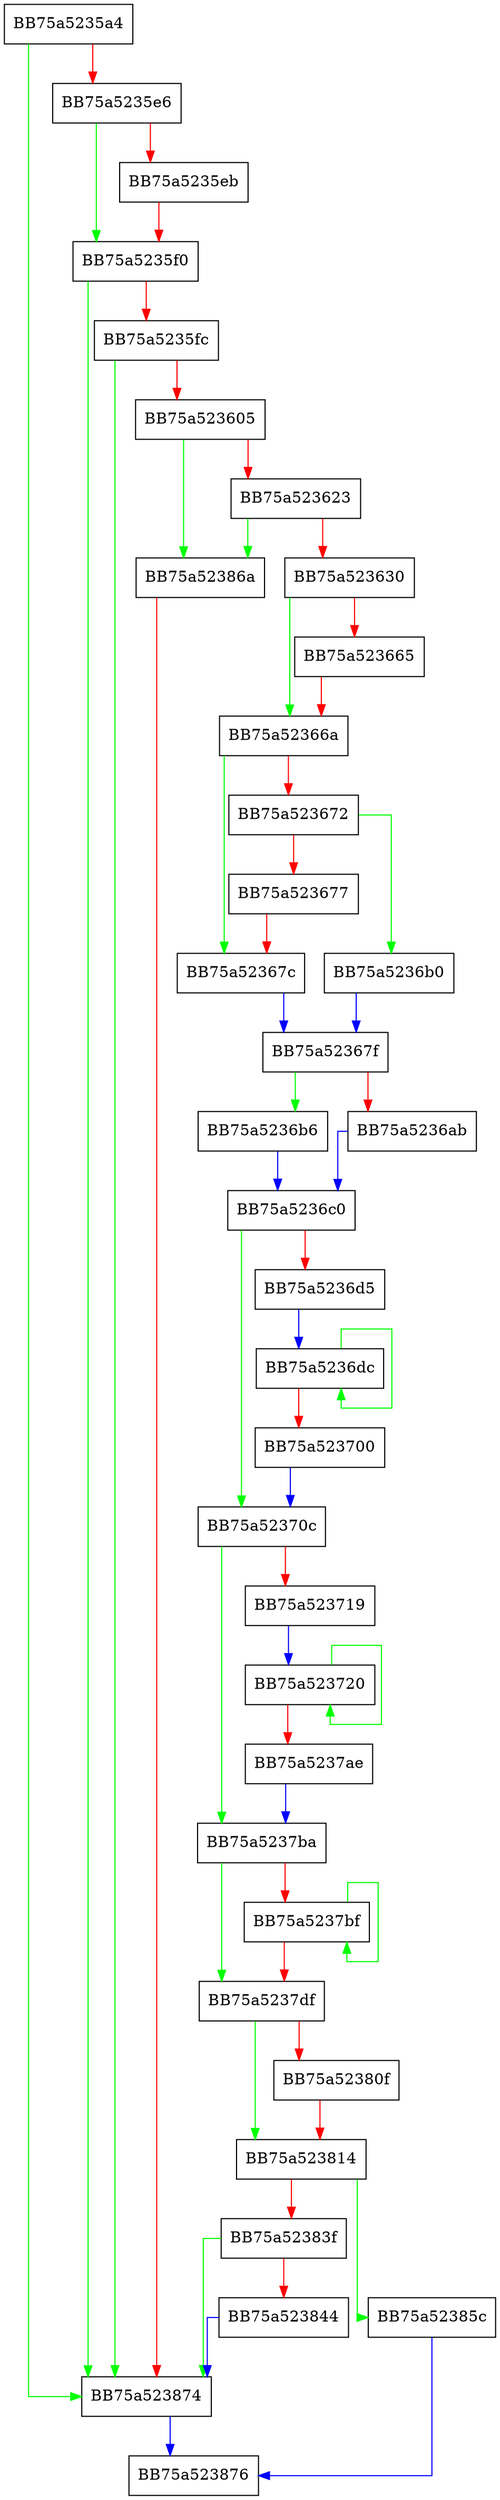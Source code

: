 digraph Load {
  node [shape="box"];
  graph [splines=ortho];
  BB75a5235a4 -> BB75a523874 [color="green"];
  BB75a5235a4 -> BB75a5235e6 [color="red"];
  BB75a5235e6 -> BB75a5235f0 [color="green"];
  BB75a5235e6 -> BB75a5235eb [color="red"];
  BB75a5235eb -> BB75a5235f0 [color="red"];
  BB75a5235f0 -> BB75a523874 [color="green"];
  BB75a5235f0 -> BB75a5235fc [color="red"];
  BB75a5235fc -> BB75a523874 [color="green"];
  BB75a5235fc -> BB75a523605 [color="red"];
  BB75a523605 -> BB75a52386a [color="green"];
  BB75a523605 -> BB75a523623 [color="red"];
  BB75a523623 -> BB75a52386a [color="green"];
  BB75a523623 -> BB75a523630 [color="red"];
  BB75a523630 -> BB75a52366a [color="green"];
  BB75a523630 -> BB75a523665 [color="red"];
  BB75a523665 -> BB75a52366a [color="red"];
  BB75a52366a -> BB75a52367c [color="green"];
  BB75a52366a -> BB75a523672 [color="red"];
  BB75a523672 -> BB75a5236b0 [color="green"];
  BB75a523672 -> BB75a523677 [color="red"];
  BB75a523677 -> BB75a52367c [color="red"];
  BB75a52367c -> BB75a52367f [color="blue"];
  BB75a52367f -> BB75a5236b6 [color="green"];
  BB75a52367f -> BB75a5236ab [color="red"];
  BB75a5236ab -> BB75a5236c0 [color="blue"];
  BB75a5236b0 -> BB75a52367f [color="blue"];
  BB75a5236b6 -> BB75a5236c0 [color="blue"];
  BB75a5236c0 -> BB75a52370c [color="green"];
  BB75a5236c0 -> BB75a5236d5 [color="red"];
  BB75a5236d5 -> BB75a5236dc [color="blue"];
  BB75a5236dc -> BB75a5236dc [color="green"];
  BB75a5236dc -> BB75a523700 [color="red"];
  BB75a523700 -> BB75a52370c [color="blue"];
  BB75a52370c -> BB75a5237ba [color="green"];
  BB75a52370c -> BB75a523719 [color="red"];
  BB75a523719 -> BB75a523720 [color="blue"];
  BB75a523720 -> BB75a523720 [color="green"];
  BB75a523720 -> BB75a5237ae [color="red"];
  BB75a5237ae -> BB75a5237ba [color="blue"];
  BB75a5237ba -> BB75a5237df [color="green"];
  BB75a5237ba -> BB75a5237bf [color="red"];
  BB75a5237bf -> BB75a5237bf [color="green"];
  BB75a5237bf -> BB75a5237df [color="red"];
  BB75a5237df -> BB75a523814 [color="green"];
  BB75a5237df -> BB75a52380f [color="red"];
  BB75a52380f -> BB75a523814 [color="red"];
  BB75a523814 -> BB75a52385c [color="green"];
  BB75a523814 -> BB75a52383f [color="red"];
  BB75a52383f -> BB75a523874 [color="green"];
  BB75a52383f -> BB75a523844 [color="red"];
  BB75a523844 -> BB75a523874 [color="blue"];
  BB75a52385c -> BB75a523876 [color="blue"];
  BB75a52386a -> BB75a523874 [color="red"];
  BB75a523874 -> BB75a523876 [color="blue"];
}